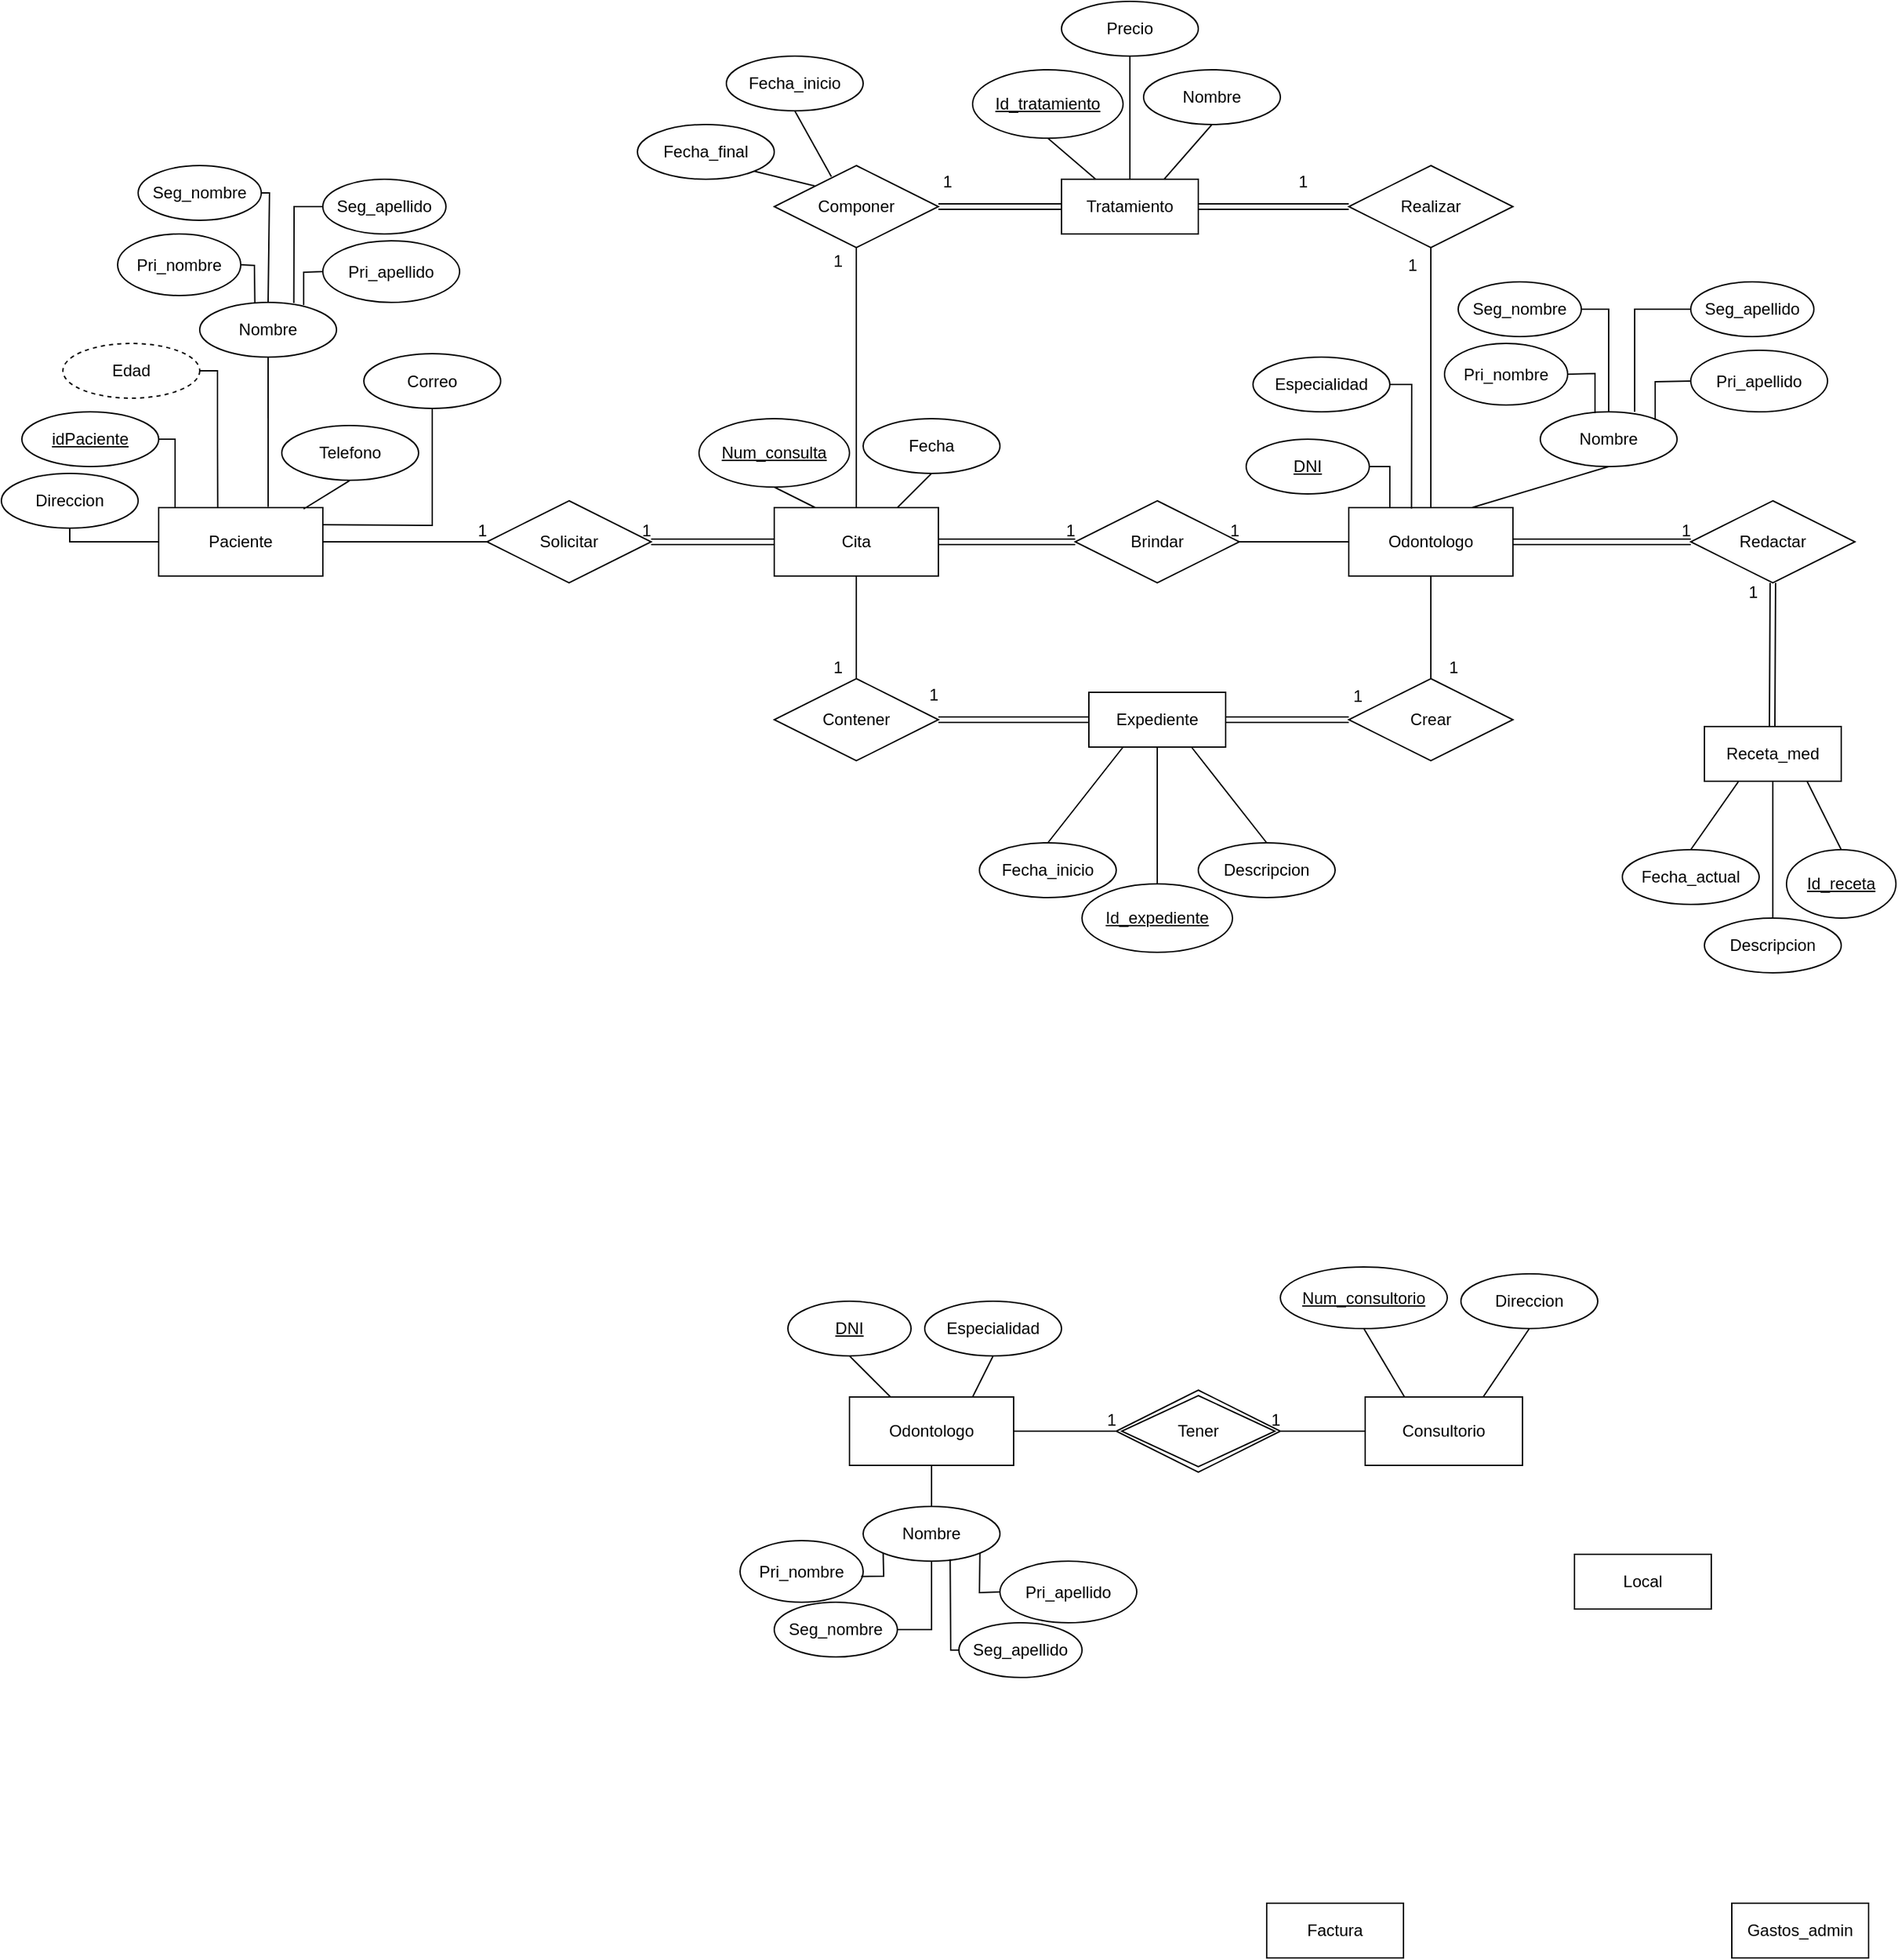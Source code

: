 <mxfile version="14.7.10" type="github"><diagram id="h45ioUsLcYEOvyfmPusR" name="Page-1"><mxGraphModel dx="853" dy="566" grid="1" gridSize="10" guides="1" tooltips="1" connect="1" arrows="1" fold="1" page="1" pageScale="1" pageWidth="1600" pageHeight="1200" math="0" shadow="0"><root><mxCell id="0"/><mxCell id="1" parent="0"/><mxCell id="c5oL4LvPN0ZJ6BUYrRpY-1" value="Paciente" style="whiteSpace=wrap;html=1;align=center;" vertex="1" parent="1"><mxGeometry x="480" y="570" width="120" height="50" as="geometry"/></mxCell><mxCell id="c5oL4LvPN0ZJ6BUYrRpY-2" value="Cita" style="whiteSpace=wrap;html=1;align=center;" vertex="1" parent="1"><mxGeometry x="930" y="570" width="120" height="50" as="geometry"/></mxCell><mxCell id="c5oL4LvPN0ZJ6BUYrRpY-3" value="Odontologo" style="whiteSpace=wrap;html=1;align=center;" vertex="1" parent="1"><mxGeometry x="1350" y="570" width="120" height="50" as="geometry"/></mxCell><mxCell id="c5oL4LvPN0ZJ6BUYrRpY-4" value="Tratamiento" style="whiteSpace=wrap;html=1;align=center;" vertex="1" parent="1"><mxGeometry x="1140" y="330" width="100" height="40" as="geometry"/></mxCell><mxCell id="c5oL4LvPN0ZJ6BUYrRpY-5" value="Receta_med" style="whiteSpace=wrap;html=1;align=center;" vertex="1" parent="1"><mxGeometry x="1610" y="730" width="100" height="40" as="geometry"/></mxCell><mxCell id="c5oL4LvPN0ZJ6BUYrRpY-7" value="Expediente" style="whiteSpace=wrap;html=1;align=center;" vertex="1" parent="1"><mxGeometry x="1160" y="705" width="100" height="40" as="geometry"/></mxCell><mxCell id="c5oL4LvPN0ZJ6BUYrRpY-11" value="idPaciente" style="ellipse;whiteSpace=wrap;html=1;align=center;fontStyle=4;" vertex="1" parent="1"><mxGeometry x="380" y="500" width="100" height="40" as="geometry"/></mxCell><mxCell id="c5oL4LvPN0ZJ6BUYrRpY-13" value="Nombre" style="ellipse;whiteSpace=wrap;html=1;align=center;" vertex="1" parent="1"><mxGeometry x="510" y="420" width="100" height="40" as="geometry"/></mxCell><mxCell id="c5oL4LvPN0ZJ6BUYrRpY-14" value="Direccion" style="ellipse;whiteSpace=wrap;html=1;align=center;" vertex="1" parent="1"><mxGeometry x="365" y="545" width="100" height="40" as="geometry"/></mxCell><mxCell id="c5oL4LvPN0ZJ6BUYrRpY-15" value="Telefono" style="ellipse;whiteSpace=wrap;html=1;align=center;" vertex="1" parent="1"><mxGeometry x="570" y="510" width="100" height="40" as="geometry"/></mxCell><mxCell id="c5oL4LvPN0ZJ6BUYrRpY-16" value="Correo" style="ellipse;whiteSpace=wrap;html=1;align=center;" vertex="1" parent="1"><mxGeometry x="630" y="457.5" width="100" height="40" as="geometry"/></mxCell><mxCell id="c5oL4LvPN0ZJ6BUYrRpY-17" value="Edad" style="ellipse;whiteSpace=wrap;html=1;align=center;dashed=1;" vertex="1" parent="1"><mxGeometry x="410" y="450" width="100" height="40" as="geometry"/></mxCell><mxCell id="c5oL4LvPN0ZJ6BUYrRpY-19" value="" style="endArrow=none;html=1;rounded=0;exitX=1;exitY=0.5;exitDx=0;exitDy=0;entryX=0.36;entryY=-0.004;entryDx=0;entryDy=0;entryPerimeter=0;" edge="1" parent="1" source="c5oL4LvPN0ZJ6BUYrRpY-17" target="c5oL4LvPN0ZJ6BUYrRpY-1"><mxGeometry relative="1" as="geometry"><mxPoint x="520" y="530" as="sourcePoint"/><mxPoint x="680" y="530" as="targetPoint"/><Array as="points"><mxPoint x="523" y="470"/><mxPoint x="523" y="520"/></Array></mxGeometry></mxCell><mxCell id="c5oL4LvPN0ZJ6BUYrRpY-20" value="" style="endArrow=none;html=1;rounded=0;exitX=0.667;exitY=-0.012;exitDx=0;exitDy=0;entryX=0.5;entryY=1;entryDx=0;entryDy=0;exitPerimeter=0;" edge="1" parent="1" source="c5oL4LvPN0ZJ6BUYrRpY-1" target="c5oL4LvPN0ZJ6BUYrRpY-13"><mxGeometry relative="1" as="geometry"><mxPoint x="630" y="590" as="sourcePoint"/><mxPoint x="790" y="590" as="targetPoint"/></mxGeometry></mxCell><mxCell id="c5oL4LvPN0ZJ6BUYrRpY-21" value="" style="endArrow=none;html=1;rounded=0;exitX=0.883;exitY=0.02;exitDx=0;exitDy=0;entryX=0.5;entryY=1;entryDx=0;entryDy=0;exitPerimeter=0;" edge="1" parent="1" source="c5oL4LvPN0ZJ6BUYrRpY-1" target="c5oL4LvPN0ZJ6BUYrRpY-15"><mxGeometry relative="1" as="geometry"><mxPoint x="670" y="620" as="sourcePoint"/><mxPoint x="830" y="620" as="targetPoint"/></mxGeometry></mxCell><mxCell id="c5oL4LvPN0ZJ6BUYrRpY-22" value="" style="endArrow=none;html=1;rounded=0;exitX=1;exitY=0.25;exitDx=0;exitDy=0;entryX=0.5;entryY=1;entryDx=0;entryDy=0;" edge="1" parent="1" source="c5oL4LvPN0ZJ6BUYrRpY-1" target="c5oL4LvPN0ZJ6BUYrRpY-16"><mxGeometry relative="1" as="geometry"><mxPoint x="690" y="640" as="sourcePoint"/><mxPoint x="850" y="640" as="targetPoint"/><Array as="points"><mxPoint x="680" y="583"/></Array></mxGeometry></mxCell><mxCell id="c5oL4LvPN0ZJ6BUYrRpY-23" value="" style="endArrow=none;html=1;rounded=0;exitX=1;exitY=0.5;exitDx=0;exitDy=0;entryX=0.1;entryY=0;entryDx=0;entryDy=0;entryPerimeter=0;" edge="1" parent="1" source="c5oL4LvPN0ZJ6BUYrRpY-11" target="c5oL4LvPN0ZJ6BUYrRpY-1"><mxGeometry relative="1" as="geometry"><mxPoint x="450" y="680" as="sourcePoint"/><mxPoint x="610" y="680" as="targetPoint"/><Array as="points"><mxPoint x="492" y="520"/></Array></mxGeometry></mxCell><mxCell id="c5oL4LvPN0ZJ6BUYrRpY-24" value="" style="endArrow=none;html=1;rounded=0;exitX=0.5;exitY=1;exitDx=0;exitDy=0;entryX=0;entryY=0.5;entryDx=0;entryDy=0;" edge="1" parent="1" source="c5oL4LvPN0ZJ6BUYrRpY-14" target="c5oL4LvPN0ZJ6BUYrRpY-1"><mxGeometry relative="1" as="geometry"><mxPoint x="450" y="660" as="sourcePoint"/><mxPoint x="610" y="660" as="targetPoint"/><Array as="points"><mxPoint x="415" y="595"/></Array></mxGeometry></mxCell><mxCell id="c5oL4LvPN0ZJ6BUYrRpY-26" value="Num_consulta" style="ellipse;whiteSpace=wrap;html=1;align=center;fontStyle=4;" vertex="1" parent="1"><mxGeometry x="875" y="505" width="110" height="50" as="geometry"/></mxCell><mxCell id="c5oL4LvPN0ZJ6BUYrRpY-28" value="Fecha" style="ellipse;whiteSpace=wrap;html=1;align=center;" vertex="1" parent="1"><mxGeometry x="995" y="505" width="100" height="40" as="geometry"/></mxCell><mxCell id="c5oL4LvPN0ZJ6BUYrRpY-30" value="Pri_nombre" style="ellipse;whiteSpace=wrap;html=1;align=center;" vertex="1" parent="1"><mxGeometry x="450" y="370" width="90" height="45" as="geometry"/></mxCell><mxCell id="c5oL4LvPN0ZJ6BUYrRpY-32" value="Seg_nombre" style="ellipse;whiteSpace=wrap;html=1;align=center;" vertex="1" parent="1"><mxGeometry x="465" y="320" width="90" height="40" as="geometry"/></mxCell><mxCell id="c5oL4LvPN0ZJ6BUYrRpY-33" value="Pri_apellido" style="ellipse;whiteSpace=wrap;html=1;align=center;" vertex="1" parent="1"><mxGeometry x="600" y="375" width="100" height="45" as="geometry"/></mxCell><mxCell id="c5oL4LvPN0ZJ6BUYrRpY-34" value="Seg_apellido" style="ellipse;whiteSpace=wrap;html=1;align=center;" vertex="1" parent="1"><mxGeometry x="600" y="330" width="90" height="40" as="geometry"/></mxCell><mxCell id="c5oL4LvPN0ZJ6BUYrRpY-35" value="" style="endArrow=none;html=1;rounded=0;exitX=1;exitY=0.5;exitDx=0;exitDy=0;entryX=0.403;entryY=0.008;entryDx=0;entryDy=0;entryPerimeter=0;" edge="1" parent="1" source="c5oL4LvPN0ZJ6BUYrRpY-30" target="c5oL4LvPN0ZJ6BUYrRpY-13"><mxGeometry relative="1" as="geometry"><mxPoint x="580" y="400" as="sourcePoint"/><mxPoint x="740" y="400" as="targetPoint"/><Array as="points"><mxPoint x="550" y="393"/></Array></mxGeometry></mxCell><mxCell id="c5oL4LvPN0ZJ6BUYrRpY-37" value="" style="endArrow=none;html=1;rounded=0;exitX=1;exitY=0.5;exitDx=0;exitDy=0;entryX=0.5;entryY=0;entryDx=0;entryDy=0;" edge="1" parent="1" source="c5oL4LvPN0ZJ6BUYrRpY-32" target="c5oL4LvPN0ZJ6BUYrRpY-13"><mxGeometry relative="1" as="geometry"><mxPoint x="670" y="320" as="sourcePoint"/><mxPoint x="830" y="320" as="targetPoint"/><Array as="points"><mxPoint x="561" y="340"/></Array></mxGeometry></mxCell><mxCell id="c5oL4LvPN0ZJ6BUYrRpY-38" value="" style="endArrow=none;html=1;rounded=0;exitX=0.688;exitY=0.013;exitDx=0;exitDy=0;exitPerimeter=0;entryX=0;entryY=0.5;entryDx=0;entryDy=0;" edge="1" parent="1" source="c5oL4LvPN0ZJ6BUYrRpY-13" target="c5oL4LvPN0ZJ6BUYrRpY-34"><mxGeometry relative="1" as="geometry"><mxPoint x="600" y="310" as="sourcePoint"/><mxPoint x="760" y="310" as="targetPoint"/><Array as="points"><mxPoint x="579" y="350"/></Array></mxGeometry></mxCell><mxCell id="c5oL4LvPN0ZJ6BUYrRpY-39" value="" style="endArrow=none;html=1;rounded=0;entryX=0;entryY=0.5;entryDx=0;entryDy=0;exitX=0.76;exitY=0.049;exitDx=0;exitDy=0;exitPerimeter=0;" edge="1" parent="1" source="c5oL4LvPN0ZJ6BUYrRpY-13" target="c5oL4LvPN0ZJ6BUYrRpY-33"><mxGeometry relative="1" as="geometry"><mxPoint x="605" y="426" as="sourcePoint"/><mxPoint x="800" y="320" as="targetPoint"/><Array as="points"><mxPoint x="586" y="398"/></Array></mxGeometry></mxCell><mxCell id="c5oL4LvPN0ZJ6BUYrRpY-40" value="" style="endArrow=none;html=1;rounded=0;exitX=0.5;exitY=1;exitDx=0;exitDy=0;entryX=0.25;entryY=0;entryDx=0;entryDy=0;" edge="1" parent="1" source="c5oL4LvPN0ZJ6BUYrRpY-26" target="c5oL4LvPN0ZJ6BUYrRpY-2"><mxGeometry relative="1" as="geometry"><mxPoint x="1070" y="580" as="sourcePoint"/><mxPoint x="1230" y="580" as="targetPoint"/></mxGeometry></mxCell><mxCell id="c5oL4LvPN0ZJ6BUYrRpY-41" value="" style="endArrow=none;html=1;rounded=0;exitX=0.75;exitY=0;exitDx=0;exitDy=0;entryX=0.5;entryY=1;entryDx=0;entryDy=0;" edge="1" parent="1" source="c5oL4LvPN0ZJ6BUYrRpY-2" target="c5oL4LvPN0ZJ6BUYrRpY-28"><mxGeometry relative="1" as="geometry"><mxPoint x="1050" y="440" as="sourcePoint"/><mxPoint x="1210" y="440" as="targetPoint"/></mxGeometry></mxCell><mxCell id="c5oL4LvPN0ZJ6BUYrRpY-42" value="Solicitar" style="shape=rhombus;perimeter=rhombusPerimeter;whiteSpace=wrap;html=1;align=center;" vertex="1" parent="1"><mxGeometry x="720" y="565" width="120" height="60" as="geometry"/></mxCell><mxCell id="c5oL4LvPN0ZJ6BUYrRpY-43" value="" style="endArrow=none;html=1;rounded=0;exitX=1;exitY=0.5;exitDx=0;exitDy=0;entryX=0;entryY=0.5;entryDx=0;entryDy=0;" edge="1" parent="1" source="c5oL4LvPN0ZJ6BUYrRpY-1" target="c5oL4LvPN0ZJ6BUYrRpY-42"><mxGeometry relative="1" as="geometry"><mxPoint x="630" y="650" as="sourcePoint"/><mxPoint x="790" y="650" as="targetPoint"/></mxGeometry></mxCell><mxCell id="c5oL4LvPN0ZJ6BUYrRpY-44" value="1" style="resizable=0;html=1;align=right;verticalAlign=bottom;" connectable="0" vertex="1" parent="c5oL4LvPN0ZJ6BUYrRpY-43"><mxGeometry x="1" relative="1" as="geometry"/></mxCell><mxCell id="c5oL4LvPN0ZJ6BUYrRpY-45" value="" style="shape=link;html=1;rounded=0;entryX=1;entryY=0.5;entryDx=0;entryDy=0;exitX=0;exitY=0.5;exitDx=0;exitDy=0;" edge="1" parent="1" source="c5oL4LvPN0ZJ6BUYrRpY-2" target="c5oL4LvPN0ZJ6BUYrRpY-42"><mxGeometry relative="1" as="geometry"><mxPoint x="870" y="660" as="sourcePoint"/><mxPoint x="1030" y="660" as="targetPoint"/></mxGeometry></mxCell><mxCell id="c5oL4LvPN0ZJ6BUYrRpY-46" value="1" style="resizable=0;html=1;align=right;verticalAlign=bottom;" connectable="0" vertex="1" parent="c5oL4LvPN0ZJ6BUYrRpY-45"><mxGeometry x="1" relative="1" as="geometry"/></mxCell><mxCell id="c5oL4LvPN0ZJ6BUYrRpY-56" value="" style="endArrow=none;html=1;rounded=0;exitX=0.75;exitY=0;exitDx=0;exitDy=0;entryX=0.5;entryY=1;entryDx=0;entryDy=0;" edge="1" parent="1" source="c5oL4LvPN0ZJ6BUYrRpY-3" target="c5oL4LvPN0ZJ6BUYrRpY-155"><mxGeometry relative="1" as="geometry"><mxPoint x="1520" y="560" as="sourcePoint"/><mxPoint x="1510" y="550" as="targetPoint"/></mxGeometry></mxCell><mxCell id="c5oL4LvPN0ZJ6BUYrRpY-57" value="DNI" style="ellipse;whiteSpace=wrap;html=1;align=center;fontStyle=4;" vertex="1" parent="1"><mxGeometry x="1275" y="520" width="90" height="40" as="geometry"/></mxCell><mxCell id="c5oL4LvPN0ZJ6BUYrRpY-58" value="" style="endArrow=none;html=1;rounded=0;exitX=1;exitY=0.5;exitDx=0;exitDy=0;entryX=0.25;entryY=0;entryDx=0;entryDy=0;" edge="1" parent="1" source="c5oL4LvPN0ZJ6BUYrRpY-57" target="c5oL4LvPN0ZJ6BUYrRpY-3"><mxGeometry relative="1" as="geometry"><mxPoint x="1520" y="530" as="sourcePoint"/><mxPoint x="1680" y="530" as="targetPoint"/><Array as="points"><mxPoint x="1380" y="540"/></Array></mxGeometry></mxCell><mxCell id="c5oL4LvPN0ZJ6BUYrRpY-60" value="Especialidad" style="ellipse;whiteSpace=wrap;html=1;align=center;" vertex="1" parent="1"><mxGeometry x="1280" y="460" width="100" height="40" as="geometry"/></mxCell><mxCell id="c5oL4LvPN0ZJ6BUYrRpY-61" value="" style="endArrow=none;html=1;rounded=0;entryX=1;entryY=0.5;entryDx=0;entryDy=0;exitX=0.382;exitY=0.015;exitDx=0;exitDy=0;exitPerimeter=0;" edge="1" parent="1" source="c5oL4LvPN0ZJ6BUYrRpY-3" target="c5oL4LvPN0ZJ6BUYrRpY-60"><mxGeometry relative="1" as="geometry"><mxPoint x="1450" y="620" as="sourcePoint"/><mxPoint x="1370" y="410" as="targetPoint"/><Array as="points"><mxPoint x="1396" y="480"/></Array></mxGeometry></mxCell><mxCell id="c5oL4LvPN0ZJ6BUYrRpY-65" value="Brindar" style="shape=rhombus;perimeter=rhombusPerimeter;whiteSpace=wrap;html=1;align=center;" vertex="1" parent="1"><mxGeometry x="1150" y="565" width="120" height="60" as="geometry"/></mxCell><mxCell id="c5oL4LvPN0ZJ6BUYrRpY-66" value="" style="shape=link;html=1;rounded=0;exitX=1;exitY=0.5;exitDx=0;exitDy=0;entryX=0;entryY=0.5;entryDx=0;entryDy=0;" edge="1" parent="1" source="c5oL4LvPN0ZJ6BUYrRpY-2" target="c5oL4LvPN0ZJ6BUYrRpY-65"><mxGeometry relative="1" as="geometry"><mxPoint x="1100" y="540" as="sourcePoint"/><mxPoint x="1260" y="540" as="targetPoint"/></mxGeometry></mxCell><mxCell id="c5oL4LvPN0ZJ6BUYrRpY-67" value="1" style="resizable=0;html=1;align=right;verticalAlign=bottom;" connectable="0" vertex="1" parent="c5oL4LvPN0ZJ6BUYrRpY-66"><mxGeometry x="1" relative="1" as="geometry"/></mxCell><mxCell id="c5oL4LvPN0ZJ6BUYrRpY-69" value="" style="endArrow=none;html=1;rounded=0;entryX=1;entryY=0.5;entryDx=0;entryDy=0;exitX=0;exitY=0.5;exitDx=0;exitDy=0;" edge="1" parent="1" source="c5oL4LvPN0ZJ6BUYrRpY-3" target="c5oL4LvPN0ZJ6BUYrRpY-65"><mxGeometry relative="1" as="geometry"><mxPoint x="1100" y="450" as="sourcePoint"/><mxPoint x="1260" y="450" as="targetPoint"/></mxGeometry></mxCell><mxCell id="c5oL4LvPN0ZJ6BUYrRpY-70" value="1" style="resizable=0;html=1;align=right;verticalAlign=bottom;" connectable="0" vertex="1" parent="c5oL4LvPN0ZJ6BUYrRpY-69"><mxGeometry x="1" relative="1" as="geometry"/></mxCell><mxCell id="c5oL4LvPN0ZJ6BUYrRpY-71" value="Componer" style="shape=rhombus;perimeter=rhombusPerimeter;whiteSpace=wrap;html=1;align=center;" vertex="1" parent="1"><mxGeometry x="930" y="320" width="120" height="60" as="geometry"/></mxCell><mxCell id="c5oL4LvPN0ZJ6BUYrRpY-72" value="Realizar" style="shape=rhombus;perimeter=rhombusPerimeter;whiteSpace=wrap;html=1;align=center;" vertex="1" parent="1"><mxGeometry x="1350" y="320" width="120" height="60" as="geometry"/></mxCell><mxCell id="c5oL4LvPN0ZJ6BUYrRpY-74" value="Id_tratamiento" style="ellipse;whiteSpace=wrap;html=1;align=center;fontStyle=4;" vertex="1" parent="1"><mxGeometry x="1075" y="250" width="110" height="50" as="geometry"/></mxCell><mxCell id="c5oL4LvPN0ZJ6BUYrRpY-75" value="Nombre" style="ellipse;whiteSpace=wrap;html=1;align=center;" vertex="1" parent="1"><mxGeometry x="1200" y="250" width="100" height="40" as="geometry"/></mxCell><mxCell id="c5oL4LvPN0ZJ6BUYrRpY-76" value="Precio" style="ellipse;whiteSpace=wrap;html=1;align=center;" vertex="1" parent="1"><mxGeometry x="1140" y="200" width="100" height="40" as="geometry"/></mxCell><mxCell id="c5oL4LvPN0ZJ6BUYrRpY-77" value="" style="endArrow=none;html=1;rounded=0;exitX=0.25;exitY=0;exitDx=0;exitDy=0;entryX=0.5;entryY=1;entryDx=0;entryDy=0;" edge="1" parent="1" source="c5oL4LvPN0ZJ6BUYrRpY-4" target="c5oL4LvPN0ZJ6BUYrRpY-74"><mxGeometry relative="1" as="geometry"><mxPoint x="1340" y="180" as="sourcePoint"/><mxPoint x="1500" y="180" as="targetPoint"/></mxGeometry></mxCell><mxCell id="c5oL4LvPN0ZJ6BUYrRpY-78" value="" style="endArrow=none;html=1;rounded=0;exitX=0.5;exitY=0;exitDx=0;exitDy=0;entryX=0.5;entryY=1;entryDx=0;entryDy=0;" edge="1" parent="1" source="c5oL4LvPN0ZJ6BUYrRpY-4" target="c5oL4LvPN0ZJ6BUYrRpY-76"><mxGeometry relative="1" as="geometry"><mxPoint x="1360" y="160" as="sourcePoint"/><mxPoint x="1520" y="160" as="targetPoint"/></mxGeometry></mxCell><mxCell id="c5oL4LvPN0ZJ6BUYrRpY-79" value="" style="endArrow=none;html=1;rounded=0;exitX=0.75;exitY=0;exitDx=0;exitDy=0;entryX=0.5;entryY=1;entryDx=0;entryDy=0;" edge="1" parent="1" source="c5oL4LvPN0ZJ6BUYrRpY-4" target="c5oL4LvPN0ZJ6BUYrRpY-75"><mxGeometry relative="1" as="geometry"><mxPoint x="1370" y="200" as="sourcePoint"/><mxPoint x="1530" y="200" as="targetPoint"/></mxGeometry></mxCell><mxCell id="c5oL4LvPN0ZJ6BUYrRpY-81" value="" style="endArrow=none;html=1;rounded=0;exitX=0.5;exitY=0;exitDx=0;exitDy=0;entryX=0.5;entryY=1;entryDx=0;entryDy=0;" edge="1" parent="1" source="c5oL4LvPN0ZJ6BUYrRpY-2" target="c5oL4LvPN0ZJ6BUYrRpY-71"><mxGeometry relative="1" as="geometry"><mxPoint x="1020" y="410" as="sourcePoint"/><mxPoint x="1180" y="410" as="targetPoint"/></mxGeometry></mxCell><mxCell id="c5oL4LvPN0ZJ6BUYrRpY-82" value="1" style="resizable=0;html=1;align=right;verticalAlign=bottom;" connectable="0" vertex="1" parent="c5oL4LvPN0ZJ6BUYrRpY-81"><mxGeometry x="1" relative="1" as="geometry"><mxPoint x="-10" y="18" as="offset"/></mxGeometry></mxCell><mxCell id="c5oL4LvPN0ZJ6BUYrRpY-83" value="" style="shape=link;html=1;rounded=0;entryX=1;entryY=0.5;entryDx=0;entryDy=0;exitX=0;exitY=0.5;exitDx=0;exitDy=0;" edge="1" parent="1" source="c5oL4LvPN0ZJ6BUYrRpY-4" target="c5oL4LvPN0ZJ6BUYrRpY-71"><mxGeometry relative="1" as="geometry"><mxPoint x="1080" y="480" as="sourcePoint"/><mxPoint x="1250" y="400" as="targetPoint"/></mxGeometry></mxCell><mxCell id="c5oL4LvPN0ZJ6BUYrRpY-84" value="1" style="resizable=0;html=1;align=right;verticalAlign=bottom;" connectable="0" vertex="1" parent="c5oL4LvPN0ZJ6BUYrRpY-83"><mxGeometry x="1" relative="1" as="geometry"><mxPoint x="10" y="-10" as="offset"/></mxGeometry></mxCell><mxCell id="c5oL4LvPN0ZJ6BUYrRpY-85" value="" style="shape=link;html=1;rounded=0;entryX=1;entryY=0.5;entryDx=0;entryDy=0;exitX=0;exitY=0.5;exitDx=0;exitDy=0;" edge="1" parent="1" source="c5oL4LvPN0ZJ6BUYrRpY-72" target="c5oL4LvPN0ZJ6BUYrRpY-4"><mxGeometry relative="1" as="geometry"><mxPoint x="1290" y="410" as="sourcePoint"/><mxPoint x="1450" y="410" as="targetPoint"/></mxGeometry></mxCell><mxCell id="c5oL4LvPN0ZJ6BUYrRpY-86" value="1" style="resizable=0;html=1;align=right;verticalAlign=bottom;" connectable="0" vertex="1" parent="c5oL4LvPN0ZJ6BUYrRpY-85"><mxGeometry x="1" relative="1" as="geometry"><mxPoint x="80" y="-10" as="offset"/></mxGeometry></mxCell><mxCell id="c5oL4LvPN0ZJ6BUYrRpY-87" value="" style="endArrow=none;html=1;rounded=0;exitX=0.5;exitY=0;exitDx=0;exitDy=0;entryX=0.5;entryY=1;entryDx=0;entryDy=0;" edge="1" parent="1" source="c5oL4LvPN0ZJ6BUYrRpY-3" target="c5oL4LvPN0ZJ6BUYrRpY-72"><mxGeometry relative="1" as="geometry"><mxPoint x="1330" y="410" as="sourcePoint"/><mxPoint x="1490" y="410" as="targetPoint"/></mxGeometry></mxCell><mxCell id="c5oL4LvPN0ZJ6BUYrRpY-88" value="1" style="resizable=0;html=1;align=right;verticalAlign=bottom;" connectable="0" vertex="1" parent="c5oL4LvPN0ZJ6BUYrRpY-87"><mxGeometry x="1" relative="1" as="geometry"><mxPoint x="-10" y="21" as="offset"/></mxGeometry></mxCell><mxCell id="c5oL4LvPN0ZJ6BUYrRpY-89" value="Id_expediente" style="ellipse;whiteSpace=wrap;html=1;align=center;fontStyle=4;" vertex="1" parent="1"><mxGeometry x="1155" y="845" width="110" height="50" as="geometry"/></mxCell><mxCell id="c5oL4LvPN0ZJ6BUYrRpY-90" value="Fecha_inicio" style="ellipse;whiteSpace=wrap;html=1;align=center;" vertex="1" parent="1"><mxGeometry x="1080" y="815" width="100" height="40" as="geometry"/></mxCell><mxCell id="c5oL4LvPN0ZJ6BUYrRpY-91" value="&lt;div&gt;Descripcion&lt;/div&gt;" style="ellipse;whiteSpace=wrap;html=1;align=center;" vertex="1" parent="1"><mxGeometry x="1240" y="815" width="100" height="40" as="geometry"/></mxCell><mxCell id="c5oL4LvPN0ZJ6BUYrRpY-92" value="Fecha_final" style="ellipse;whiteSpace=wrap;html=1;align=center;" vertex="1" parent="1"><mxGeometry x="830" y="290" width="100" height="40" as="geometry"/></mxCell><mxCell id="c5oL4LvPN0ZJ6BUYrRpY-93" value="Fecha_inicio" style="ellipse;whiteSpace=wrap;html=1;align=center;" vertex="1" parent="1"><mxGeometry x="895" y="240" width="100" height="40" as="geometry"/></mxCell><mxCell id="c5oL4LvPN0ZJ6BUYrRpY-94" value="" style="endArrow=none;html=1;rounded=0;exitX=1;exitY=1;exitDx=0;exitDy=0;entryX=0;entryY=0;entryDx=0;entryDy=0;" edge="1" parent="1" source="c5oL4LvPN0ZJ6BUYrRpY-92" target="c5oL4LvPN0ZJ6BUYrRpY-71"><mxGeometry relative="1" as="geometry"><mxPoint x="1040" y="270" as="sourcePoint"/><mxPoint x="1200" y="270" as="targetPoint"/></mxGeometry></mxCell><mxCell id="c5oL4LvPN0ZJ6BUYrRpY-95" value="" style="endArrow=none;html=1;rounded=0;entryX=0.348;entryY=0.135;entryDx=0;entryDy=0;exitX=0.5;exitY=1;exitDx=0;exitDy=0;entryPerimeter=0;" edge="1" parent="1" source="c5oL4LvPN0ZJ6BUYrRpY-93" target="c5oL4LvPN0ZJ6BUYrRpY-71"><mxGeometry relative="1" as="geometry"><mxPoint x="950" y="260" as="sourcePoint"/><mxPoint x="1190" y="280" as="targetPoint"/></mxGeometry></mxCell><mxCell id="c5oL4LvPN0ZJ6BUYrRpY-97" value="" style="endArrow=none;html=1;rounded=0;exitX=0.5;exitY=0;exitDx=0;exitDy=0;entryX=0.75;entryY=1;entryDx=0;entryDy=0;" edge="1" parent="1" source="c5oL4LvPN0ZJ6BUYrRpY-91" target="c5oL4LvPN0ZJ6BUYrRpY-7"><mxGeometry relative="1" as="geometry"><mxPoint x="1050" y="735" as="sourcePoint"/><mxPoint x="1210" y="735" as="targetPoint"/></mxGeometry></mxCell><mxCell id="c5oL4LvPN0ZJ6BUYrRpY-98" value="" style="endArrow=none;html=1;rounded=0;exitX=0.5;exitY=0;exitDx=0;exitDy=0;entryX=0.5;entryY=1;entryDx=0;entryDy=0;" edge="1" parent="1" source="c5oL4LvPN0ZJ6BUYrRpY-89" target="c5oL4LvPN0ZJ6BUYrRpY-7"><mxGeometry relative="1" as="geometry"><mxPoint x="1060" y="745" as="sourcePoint"/><mxPoint x="1220" y="745" as="targetPoint"/></mxGeometry></mxCell><mxCell id="c5oL4LvPN0ZJ6BUYrRpY-99" value="" style="endArrow=none;html=1;rounded=0;exitX=0.5;exitY=0;exitDx=0;exitDy=0;entryX=0.25;entryY=1;entryDx=0;entryDy=0;" edge="1" parent="1" source="c5oL4LvPN0ZJ6BUYrRpY-90" target="c5oL4LvPN0ZJ6BUYrRpY-7"><mxGeometry relative="1" as="geometry"><mxPoint x="1070" y="755" as="sourcePoint"/><mxPoint x="1230" y="755" as="targetPoint"/></mxGeometry></mxCell><mxCell id="c5oL4LvPN0ZJ6BUYrRpY-101" value="Contener" style="shape=rhombus;perimeter=rhombusPerimeter;whiteSpace=wrap;html=1;align=center;" vertex="1" parent="1"><mxGeometry x="930" y="695" width="120" height="60" as="geometry"/></mxCell><mxCell id="c5oL4LvPN0ZJ6BUYrRpY-102" value="Crear" style="shape=rhombus;perimeter=rhombusPerimeter;whiteSpace=wrap;html=1;align=center;" vertex="1" parent="1"><mxGeometry x="1350" y="695" width="120" height="60" as="geometry"/></mxCell><mxCell id="c5oL4LvPN0ZJ6BUYrRpY-103" value="" style="shape=link;html=1;rounded=0;entryX=1;entryY=0.5;entryDx=0;entryDy=0;exitX=0;exitY=0.5;exitDx=0;exitDy=0;" edge="1" parent="1" source="c5oL4LvPN0ZJ6BUYrRpY-7" target="c5oL4LvPN0ZJ6BUYrRpY-101"><mxGeometry relative="1" as="geometry"><mxPoint x="990" y="675" as="sourcePoint"/><mxPoint x="1150" y="675" as="targetPoint"/></mxGeometry></mxCell><mxCell id="c5oL4LvPN0ZJ6BUYrRpY-104" value="1" style="resizable=0;html=1;align=right;verticalAlign=bottom;" connectable="0" vertex="1" parent="c5oL4LvPN0ZJ6BUYrRpY-103"><mxGeometry x="1" relative="1" as="geometry"><mxPoint y="-10" as="offset"/></mxGeometry></mxCell><mxCell id="c5oL4LvPN0ZJ6BUYrRpY-105" value="" style="shape=link;html=1;rounded=0;exitX=1;exitY=0.5;exitDx=0;exitDy=0;entryX=0;entryY=0.5;entryDx=0;entryDy=0;" edge="1" parent="1" source="c5oL4LvPN0ZJ6BUYrRpY-7" target="c5oL4LvPN0ZJ6BUYrRpY-102"><mxGeometry relative="1" as="geometry"><mxPoint x="1260" y="774.5" as="sourcePoint"/><mxPoint x="1340" y="775" as="targetPoint"/></mxGeometry></mxCell><mxCell id="c5oL4LvPN0ZJ6BUYrRpY-106" value="1" style="resizable=0;html=1;align=right;verticalAlign=bottom;" connectable="0" vertex="1" parent="c5oL4LvPN0ZJ6BUYrRpY-105"><mxGeometry x="1" relative="1" as="geometry"><mxPoint x="10" y="-9" as="offset"/></mxGeometry></mxCell><mxCell id="c5oL4LvPN0ZJ6BUYrRpY-108" value="" style="endArrow=none;html=1;rounded=0;exitX=0.5;exitY=1;exitDx=0;exitDy=0;entryX=0.5;entryY=0;entryDx=0;entryDy=0;" edge="1" parent="1" source="c5oL4LvPN0ZJ6BUYrRpY-2" target="c5oL4LvPN0ZJ6BUYrRpY-101"><mxGeometry relative="1" as="geometry"><mxPoint x="1090" y="750" as="sourcePoint"/><mxPoint x="1250" y="750" as="targetPoint"/></mxGeometry></mxCell><mxCell id="c5oL4LvPN0ZJ6BUYrRpY-109" value="1" style="resizable=0;html=1;align=right;verticalAlign=bottom;" connectable="0" vertex="1" parent="c5oL4LvPN0ZJ6BUYrRpY-108"><mxGeometry x="1" relative="1" as="geometry"><mxPoint x="-10" as="offset"/></mxGeometry></mxCell><mxCell id="c5oL4LvPN0ZJ6BUYrRpY-110" value="" style="endArrow=none;html=1;rounded=0;exitX=0.5;exitY=1;exitDx=0;exitDy=0;entryX=0.5;entryY=0;entryDx=0;entryDy=0;" edge="1" parent="1" source="c5oL4LvPN0ZJ6BUYrRpY-3" target="c5oL4LvPN0ZJ6BUYrRpY-102"><mxGeometry relative="1" as="geometry"><mxPoint x="1400" y="625" as="sourcePoint"/><mxPoint x="1400" y="795" as="targetPoint"/></mxGeometry></mxCell><mxCell id="c5oL4LvPN0ZJ6BUYrRpY-111" value="1" style="resizable=0;html=1;align=right;verticalAlign=bottom;" connectable="0" vertex="1" parent="c5oL4LvPN0ZJ6BUYrRpY-110"><mxGeometry x="1" relative="1" as="geometry"><mxPoint x="20" as="offset"/></mxGeometry></mxCell><mxCell id="c5oL4LvPN0ZJ6BUYrRpY-112" value="Redactar" style="shape=rhombus;perimeter=rhombusPerimeter;whiteSpace=wrap;html=1;align=center;" vertex="1" parent="1"><mxGeometry x="1600" y="565" width="120" height="60" as="geometry"/></mxCell><mxCell id="c5oL4LvPN0ZJ6BUYrRpY-117" value="&lt;div&gt;Descripcion&lt;/div&gt;" style="ellipse;whiteSpace=wrap;html=1;align=center;" vertex="1" parent="1"><mxGeometry x="1610" y="870" width="100" height="40" as="geometry"/></mxCell><mxCell id="c5oL4LvPN0ZJ6BUYrRpY-118" value="Id_receta" style="ellipse;whiteSpace=wrap;html=1;align=center;fontStyle=4;" vertex="1" parent="1"><mxGeometry x="1670" y="820" width="80" height="50" as="geometry"/></mxCell><mxCell id="c5oL4LvPN0ZJ6BUYrRpY-119" value="Fecha_actual" style="ellipse;whiteSpace=wrap;html=1;align=center;" vertex="1" parent="1"><mxGeometry x="1550" y="820" width="100" height="40" as="geometry"/></mxCell><mxCell id="c5oL4LvPN0ZJ6BUYrRpY-120" value="" style="endArrow=none;html=1;rounded=0;exitX=0.5;exitY=0;exitDx=0;exitDy=0;entryX=0.25;entryY=1;entryDx=0;entryDy=0;" edge="1" parent="1" source="c5oL4LvPN0ZJ6BUYrRpY-119" target="c5oL4LvPN0ZJ6BUYrRpY-5"><mxGeometry relative="1" as="geometry"><mxPoint x="1650" y="900" as="sourcePoint"/><mxPoint x="1810" y="900" as="targetPoint"/></mxGeometry></mxCell><mxCell id="c5oL4LvPN0ZJ6BUYrRpY-121" value="" style="endArrow=none;html=1;rounded=0;exitX=0.5;exitY=0;exitDx=0;exitDy=0;entryX=0.5;entryY=1;entryDx=0;entryDy=0;" edge="1" parent="1" source="c5oL4LvPN0ZJ6BUYrRpY-117" target="c5oL4LvPN0ZJ6BUYrRpY-5"><mxGeometry relative="1" as="geometry"><mxPoint x="1850" y="830" as="sourcePoint"/><mxPoint x="2010" y="830" as="targetPoint"/></mxGeometry></mxCell><mxCell id="c5oL4LvPN0ZJ6BUYrRpY-122" value="" style="endArrow=none;html=1;rounded=0;exitX=0.5;exitY=0;exitDx=0;exitDy=0;entryX=0.75;entryY=1;entryDx=0;entryDy=0;" edge="1" parent="1" source="c5oL4LvPN0ZJ6BUYrRpY-118" target="c5oL4LvPN0ZJ6BUYrRpY-5"><mxGeometry relative="1" as="geometry"><mxPoint x="1850" y="830" as="sourcePoint"/><mxPoint x="1780" y="780" as="targetPoint"/></mxGeometry></mxCell><mxCell id="c5oL4LvPN0ZJ6BUYrRpY-125" value="" style="shape=link;html=1;rounded=0;exitX=1;exitY=0.5;exitDx=0;exitDy=0;entryX=0;entryY=0.5;entryDx=0;entryDy=0;" edge="1" parent="1" source="c5oL4LvPN0ZJ6BUYrRpY-3" target="c5oL4LvPN0ZJ6BUYrRpY-112"><mxGeometry relative="1" as="geometry"><mxPoint x="1500" y="660" as="sourcePoint"/><mxPoint x="1660" y="660" as="targetPoint"/></mxGeometry></mxCell><mxCell id="c5oL4LvPN0ZJ6BUYrRpY-126" value="1" style="resizable=0;html=1;align=right;verticalAlign=bottom;" connectable="0" vertex="1" parent="c5oL4LvPN0ZJ6BUYrRpY-125"><mxGeometry x="1" relative="1" as="geometry"/></mxCell><mxCell id="c5oL4LvPN0ZJ6BUYrRpY-127" value="" style="shape=link;html=1;rounded=0;exitX=0.5;exitY=0;exitDx=0;exitDy=0;entryX=0.5;entryY=1;entryDx=0;entryDy=0;" edge="1" parent="1" target="c5oL4LvPN0ZJ6BUYrRpY-112"><mxGeometry relative="1" as="geometry"><mxPoint x="1659.5" y="730" as="sourcePoint"/><mxPoint x="1660" y="650" as="targetPoint"/></mxGeometry></mxCell><mxCell id="c5oL4LvPN0ZJ6BUYrRpY-128" value="1" style="resizable=0;html=1;align=right;verticalAlign=bottom;" connectable="0" vertex="1" parent="c5oL4LvPN0ZJ6BUYrRpY-127"><mxGeometry x="1" relative="1" as="geometry"><mxPoint x="-10" y="15" as="offset"/></mxGeometry></mxCell><mxCell id="c5oL4LvPN0ZJ6BUYrRpY-130" value="Consultorio" style="whiteSpace=wrap;html=1;align=center;" vertex="1" parent="1"><mxGeometry x="1362" y="1220" width="115" height="50" as="geometry"/></mxCell><mxCell id="c5oL4LvPN0ZJ6BUYrRpY-131" value="Factura" style="whiteSpace=wrap;html=1;align=center;" vertex="1" parent="1"><mxGeometry x="1290" y="1590" width="100" height="40" as="geometry"/></mxCell><mxCell id="c5oL4LvPN0ZJ6BUYrRpY-132" value="Local" style="whiteSpace=wrap;html=1;align=center;" vertex="1" parent="1"><mxGeometry x="1515" y="1335" width="100" height="40" as="geometry"/></mxCell><mxCell id="c5oL4LvPN0ZJ6BUYrRpY-133" value="Gastos_admin" style="whiteSpace=wrap;html=1;align=center;" vertex="1" parent="1"><mxGeometry x="1630" y="1590" width="100" height="40" as="geometry"/></mxCell><mxCell id="c5oL4LvPN0ZJ6BUYrRpY-134" value="Odontologo" style="whiteSpace=wrap;html=1;align=center;" vertex="1" parent="1"><mxGeometry x="985" y="1220" width="120" height="50" as="geometry"/></mxCell><mxCell id="c5oL4LvPN0ZJ6BUYrRpY-135" value="Nombre" style="ellipse;whiteSpace=wrap;html=1;align=center;" vertex="1" parent="1"><mxGeometry x="995" y="1300" width="100" height="40" as="geometry"/></mxCell><mxCell id="c5oL4LvPN0ZJ6BUYrRpY-136" value="Pri_nombre" style="ellipse;whiteSpace=wrap;html=1;align=center;" vertex="1" parent="1"><mxGeometry x="905" y="1325" width="90" height="45" as="geometry"/></mxCell><mxCell id="c5oL4LvPN0ZJ6BUYrRpY-137" value="Seg_nombre" style="ellipse;whiteSpace=wrap;html=1;align=center;" vertex="1" parent="1"><mxGeometry x="930" y="1370" width="90" height="40" as="geometry"/></mxCell><mxCell id="c5oL4LvPN0ZJ6BUYrRpY-138" value="Pri_apellido" style="ellipse;whiteSpace=wrap;html=1;align=center;" vertex="1" parent="1"><mxGeometry x="1095" y="1340" width="100" height="45" as="geometry"/></mxCell><mxCell id="c5oL4LvPN0ZJ6BUYrRpY-139" value="Seg_apellido" style="ellipse;whiteSpace=wrap;html=1;align=center;" vertex="1" parent="1"><mxGeometry x="1065" y="1385" width="90" height="40" as="geometry"/></mxCell><mxCell id="c5oL4LvPN0ZJ6BUYrRpY-140" value="" style="endArrow=none;html=1;rounded=0;exitX=0.983;exitY=0.584;exitDx=0;exitDy=0;entryX=0;entryY=1;entryDx=0;entryDy=0;exitPerimeter=0;" edge="1" parent="1" source="c5oL4LvPN0ZJ6BUYrRpY-136" target="c5oL4LvPN0ZJ6BUYrRpY-135"><mxGeometry relative="1" as="geometry"><mxPoint x="1145" y="1140" as="sourcePoint"/><mxPoint x="1305" y="1140" as="targetPoint"/><Array as="points"><mxPoint x="1010" y="1351"/></Array></mxGeometry></mxCell><mxCell id="c5oL4LvPN0ZJ6BUYrRpY-141" value="" style="endArrow=none;html=1;rounded=0;exitX=1;exitY=0.5;exitDx=0;exitDy=0;entryX=0.5;entryY=1;entryDx=0;entryDy=0;" edge="1" parent="1" source="c5oL4LvPN0ZJ6BUYrRpY-137" target="c5oL4LvPN0ZJ6BUYrRpY-135"><mxGeometry relative="1" as="geometry"><mxPoint x="1235" y="1060" as="sourcePoint"/><mxPoint x="1395" y="1060" as="targetPoint"/><Array as="points"><mxPoint x="1045" y="1390"/></Array></mxGeometry></mxCell><mxCell id="c5oL4LvPN0ZJ6BUYrRpY-142" value="" style="endArrow=none;html=1;rounded=0;exitX=0.636;exitY=0.968;exitDx=0;exitDy=0;entryX=0;entryY=0.5;entryDx=0;entryDy=0;exitPerimeter=0;" edge="1" parent="1" source="c5oL4LvPN0ZJ6BUYrRpY-135" target="c5oL4LvPN0ZJ6BUYrRpY-139"><mxGeometry relative="1" as="geometry"><mxPoint x="1165" y="1050" as="sourcePoint"/><mxPoint x="1325" y="1050" as="targetPoint"/><Array as="points"><mxPoint x="1059" y="1405"/></Array></mxGeometry></mxCell><mxCell id="c5oL4LvPN0ZJ6BUYrRpY-143" value="" style="endArrow=none;html=1;rounded=0;exitX=1;exitY=1;exitDx=0;exitDy=0;entryX=0;entryY=0.5;entryDx=0;entryDy=0;" edge="1" parent="1" source="c5oL4LvPN0ZJ6BUYrRpY-135" target="c5oL4LvPN0ZJ6BUYrRpY-138"><mxGeometry relative="1" as="geometry"><mxPoint x="1205" y="1060" as="sourcePoint"/><mxPoint x="1365" y="1060" as="targetPoint"/><Array as="points"><mxPoint x="1080" y="1363"/></Array></mxGeometry></mxCell><mxCell id="c5oL4LvPN0ZJ6BUYrRpY-144" value="" style="endArrow=none;html=1;rounded=0;exitX=0.5;exitY=1;exitDx=0;exitDy=0;entryX=0.5;entryY=0;entryDx=0;entryDy=0;" edge="1" parent="1" source="c5oL4LvPN0ZJ6BUYrRpY-134" target="c5oL4LvPN0ZJ6BUYrRpY-135"><mxGeometry relative="1" as="geometry"><mxPoint x="1155" y="1210" as="sourcePoint"/><mxPoint x="1315" y="1210" as="targetPoint"/></mxGeometry></mxCell><mxCell id="c5oL4LvPN0ZJ6BUYrRpY-145" value="DNI" style="ellipse;whiteSpace=wrap;html=1;align=center;fontStyle=4;" vertex="1" parent="1"><mxGeometry x="940" y="1150" width="90" height="40" as="geometry"/></mxCell><mxCell id="c5oL4LvPN0ZJ6BUYrRpY-146" value="" style="endArrow=none;html=1;rounded=0;exitX=0.5;exitY=1;exitDx=0;exitDy=0;entryX=0.25;entryY=0;entryDx=0;entryDy=0;" edge="1" parent="1" source="c5oL4LvPN0ZJ6BUYrRpY-145" target="c5oL4LvPN0ZJ6BUYrRpY-134"><mxGeometry relative="1" as="geometry"><mxPoint x="1155" y="1180" as="sourcePoint"/><mxPoint x="1315" y="1180" as="targetPoint"/></mxGeometry></mxCell><mxCell id="c5oL4LvPN0ZJ6BUYrRpY-147" value="Especialidad" style="ellipse;whiteSpace=wrap;html=1;align=center;" vertex="1" parent="1"><mxGeometry x="1040" y="1150" width="100" height="40" as="geometry"/></mxCell><mxCell id="c5oL4LvPN0ZJ6BUYrRpY-148" value="" style="endArrow=none;html=1;rounded=0;entryX=0.5;entryY=1;entryDx=0;entryDy=0;exitX=0.75;exitY=0;exitDx=0;exitDy=0;" edge="1" parent="1" source="c5oL4LvPN0ZJ6BUYrRpY-134" target="c5oL4LvPN0ZJ6BUYrRpY-147"><mxGeometry relative="1" as="geometry"><mxPoint x="1085" y="1270" as="sourcePoint"/><mxPoint x="1005" y="1060" as="targetPoint"/></mxGeometry></mxCell><mxCell id="c5oL4LvPN0ZJ6BUYrRpY-155" value="Nombre" style="ellipse;whiteSpace=wrap;html=1;align=center;" vertex="1" parent="1"><mxGeometry x="1490" y="500" width="100" height="40" as="geometry"/></mxCell><mxCell id="c5oL4LvPN0ZJ6BUYrRpY-156" value="Pri_nombre" style="ellipse;whiteSpace=wrap;html=1;align=center;" vertex="1" parent="1"><mxGeometry x="1420" y="450" width="90" height="45" as="geometry"/></mxCell><mxCell id="c5oL4LvPN0ZJ6BUYrRpY-157" value="Seg_nombre" style="ellipse;whiteSpace=wrap;html=1;align=center;" vertex="1" parent="1"><mxGeometry x="1430" y="405" width="90" height="40" as="geometry"/></mxCell><mxCell id="c5oL4LvPN0ZJ6BUYrRpY-158" value="Pri_apellido" style="ellipse;whiteSpace=wrap;html=1;align=center;" vertex="1" parent="1"><mxGeometry x="1600" y="455" width="100" height="45" as="geometry"/></mxCell><mxCell id="c5oL4LvPN0ZJ6BUYrRpY-159" value="Seg_apellido" style="ellipse;whiteSpace=wrap;html=1;align=center;" vertex="1" parent="1"><mxGeometry x="1600" y="405" width="90" height="40" as="geometry"/></mxCell><mxCell id="c5oL4LvPN0ZJ6BUYrRpY-160" value="" style="endArrow=none;html=1;rounded=0;entryX=0.4;entryY=0.025;entryDx=0;entryDy=0;exitX=1;exitY=0.5;exitDx=0;exitDy=0;entryPerimeter=0;" edge="1" parent="1" source="c5oL4LvPN0ZJ6BUYrRpY-156" target="c5oL4LvPN0ZJ6BUYrRpY-155"><mxGeometry relative="1" as="geometry"><mxPoint x="1465" y="470" as="sourcePoint"/><mxPoint x="1720" y="480" as="targetPoint"/><Array as="points"><mxPoint x="1530" y="472"/></Array></mxGeometry></mxCell><mxCell id="c5oL4LvPN0ZJ6BUYrRpY-161" value="" style="endArrow=none;html=1;rounded=0;exitX=1;exitY=0.5;exitDx=0;exitDy=0;" edge="1" parent="1" source="c5oL4LvPN0ZJ6BUYrRpY-157"><mxGeometry relative="1" as="geometry"><mxPoint x="1650" y="400" as="sourcePoint"/><mxPoint x="1540" y="500" as="targetPoint"/><Array as="points"><mxPoint x="1540" y="425"/></Array></mxGeometry></mxCell><mxCell id="c5oL4LvPN0ZJ6BUYrRpY-162" value="" style="endArrow=none;html=1;rounded=0;entryX=0;entryY=0.5;entryDx=0;entryDy=0;" edge="1" parent="1" target="c5oL4LvPN0ZJ6BUYrRpY-159"><mxGeometry relative="1" as="geometry"><mxPoint x="1559" y="500" as="sourcePoint"/><mxPoint x="1740" y="390" as="targetPoint"/><Array as="points"><mxPoint x="1559" y="425"/></Array></mxGeometry></mxCell><mxCell id="c5oL4LvPN0ZJ6BUYrRpY-163" value="" style="endArrow=none;html=1;rounded=0;entryX=0;entryY=0.5;entryDx=0;entryDy=0;" edge="1" parent="1" target="c5oL4LvPN0ZJ6BUYrRpY-158"><mxGeometry relative="1" as="geometry"><mxPoint x="1574" y="506" as="sourcePoint"/><mxPoint x="1780" y="400" as="targetPoint"/><Array as="points"><mxPoint x="1574" y="478"/></Array></mxGeometry></mxCell><mxCell id="c5oL4LvPN0ZJ6BUYrRpY-165" value="Num_consultorio" style="ellipse;whiteSpace=wrap;html=1;align=center;fontStyle=4;" vertex="1" parent="1"><mxGeometry x="1300" y="1125" width="122" height="45" as="geometry"/></mxCell><mxCell id="c5oL4LvPN0ZJ6BUYrRpY-166" value="Direccion" style="ellipse;whiteSpace=wrap;html=1;align=center;" vertex="1" parent="1"><mxGeometry x="1432" y="1130" width="100" height="40" as="geometry"/></mxCell><mxCell id="c5oL4LvPN0ZJ6BUYrRpY-167" value="" style="endArrow=none;html=1;rounded=0;exitX=0.25;exitY=0;exitDx=0;exitDy=0;entryX=0.5;entryY=1;entryDx=0;entryDy=0;" edge="1" parent="1" source="c5oL4LvPN0ZJ6BUYrRpY-130" target="c5oL4LvPN0ZJ6BUYrRpY-165"><mxGeometry relative="1" as="geometry"><mxPoint x="1542" y="1240" as="sourcePoint"/><mxPoint x="1702" y="1240" as="targetPoint"/></mxGeometry></mxCell><mxCell id="c5oL4LvPN0ZJ6BUYrRpY-168" value="" style="endArrow=none;html=1;rounded=0;exitX=0.75;exitY=0;exitDx=0;exitDy=0;entryX=0.5;entryY=1;entryDx=0;entryDy=0;" edge="1" parent="1" source="c5oL4LvPN0ZJ6BUYrRpY-130" target="c5oL4LvPN0ZJ6BUYrRpY-166"><mxGeometry relative="1" as="geometry"><mxPoint x="1502" y="1210" as="sourcePoint"/><mxPoint x="1662" y="1210" as="targetPoint"/></mxGeometry></mxCell><mxCell id="c5oL4LvPN0ZJ6BUYrRpY-170" value="" style="endArrow=none;html=1;rounded=0;exitX=1;exitY=0.5;exitDx=0;exitDy=0;entryX=0;entryY=0.5;entryDx=0;entryDy=0;" edge="1" parent="1" source="c5oL4LvPN0ZJ6BUYrRpY-134" target="c5oL4LvPN0ZJ6BUYrRpY-174"><mxGeometry relative="1" as="geometry"><mxPoint x="1210" y="1330" as="sourcePoint"/><mxPoint x="1170" y="1245" as="targetPoint"/></mxGeometry></mxCell><mxCell id="c5oL4LvPN0ZJ6BUYrRpY-171" value="1" style="resizable=0;html=1;align=right;verticalAlign=bottom;" connectable="0" vertex="1" parent="c5oL4LvPN0ZJ6BUYrRpY-170"><mxGeometry x="1" relative="1" as="geometry"/></mxCell><mxCell id="c5oL4LvPN0ZJ6BUYrRpY-172" value="" style="endArrow=none;html=1;rounded=0;exitX=0;exitY=0.5;exitDx=0;exitDy=0;entryX=1;entryY=0.5;entryDx=0;entryDy=0;" edge="1" parent="1" source="c5oL4LvPN0ZJ6BUYrRpY-130" target="c5oL4LvPN0ZJ6BUYrRpY-174"><mxGeometry relative="1" as="geometry"><mxPoint x="1350" y="1319.5" as="sourcePoint"/><mxPoint x="1290" y="1245" as="targetPoint"/></mxGeometry></mxCell><mxCell id="c5oL4LvPN0ZJ6BUYrRpY-173" value="1" style="resizable=0;html=1;align=right;verticalAlign=bottom;" connectable="0" vertex="1" parent="c5oL4LvPN0ZJ6BUYrRpY-172"><mxGeometry x="1" relative="1" as="geometry"/></mxCell><mxCell id="c5oL4LvPN0ZJ6BUYrRpY-174" value="Tener" style="shape=rhombus;double=1;perimeter=rhombusPerimeter;whiteSpace=wrap;html=1;align=center;" vertex="1" parent="1"><mxGeometry x="1180" y="1215" width="120" height="60" as="geometry"/></mxCell></root></mxGraphModel></diagram></mxfile>